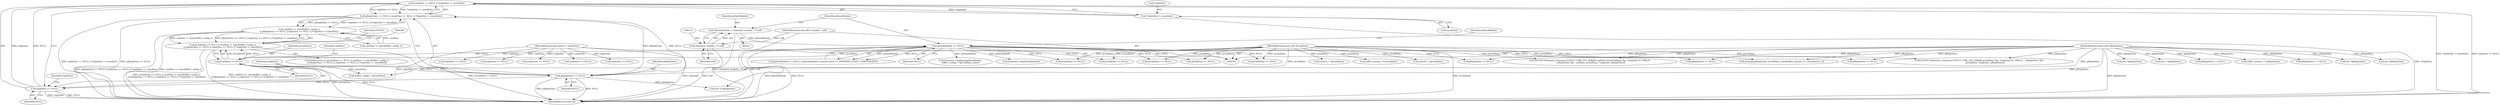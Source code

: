 digraph "0_Android_f490fc335772a9b14e78997486f4a572b0594c04@API" {
"1000184" [label="(Call,replySize == NULL || *replySize != sizeof(int))"];
"1000185" [label="(Call,replySize == NULL)"];
"1000105" [label="(MethodParameterIn,uint32_t *replySize)"];
"1000181" [label="(Call,pReplyData == NULL)"];
"1000106" [label="(MethodParameterIn,void *pReplyData)"];
"1000172" [label="(Call,pCmdData == NULL)"];
"1000104" [label="(MethodParameterIn,void *pCmdData)"];
"1000117" [label="(Call,pDwmModule == NULL)"];
"1000109" [label="(Call,*pDwmModule = (downmix_module_t *) self)"];
"1000111" [label="(Call,(downmix_module_t *) self)"];
"1000101" [label="(MethodParameterIn,effect_handle_t self)"];
"1000188" [label="(Call,*replySize != sizeof(int))"];
"1000180" [label="(Call,pReplyData == NULL || replySize == NULL || *replySize != sizeof(int))"];
"1000175" [label="(Call,cmdSize != sizeof(effect_config_t)\n || pReplyData == NULL || replySize == NULL || *replySize != sizeof(int))"];
"1000171" [label="(Call,pCmdData == NULL || cmdSize != sizeof(effect_config_t)\n || pReplyData == NULL || replySize == NULL || *replySize != sizeof(int))"];
"1000199" [label="(Call,(int *) pReplyData)"];
"1000491" [label="(Call,pCmdData == NULL)"];
"1000118" [label="(Identifier,pDwmModule)"];
"1000183" [label="(Identifier,NULL)"];
"1000149" [label="(Call,replySize == NULL)"];
"1000175" [label="(Call,cmdSize != sizeof(effect_config_t)\n || pReplyData == NULL || replySize == NULL || *replySize != sizeof(int))"];
"1000170" [label="(ControlStructure,if (pCmdData == NULL || cmdSize != sizeof(effect_config_t)\n || pReplyData == NULL || replySize == NULL || *replySize != sizeof(int)))"];
"1000440" [label="(Call,(int *)pReplyData)"];
"1000562" [label="(Call,pCmdData == NULL)"];
"1000119" [label="(Identifier,NULL)"];
"1000310" [label="(Call,ALOGV(\"Downmix_Command EFFECT_CMD_SET_PARAM cmdSize %d pCmdData %p, *replySize %\" PRIu32\n \", pReplyData %p\", cmdSize, pCmdData, *replySize, pReplyData))"];
"1000111" [label="(Call,(downmix_module_t *) self)"];
"1000113" [label="(Identifier,self)"];
"1000585" [label="(MethodReturn,static int)"];
"1000163" [label="(Call,(int *) pReplyData)"];
"1000202" [label="(Call,Downmix_Configure(pDwmModule,\n (effect_config_t *)pCmdData, false))"];
"1000509" [label="(Call,pCmdData == NULL)"];
"1000106" [label="(MethodParameterIn,void *pReplyData)"];
"1000172" [label="(Call,pCmdData == NULL)"];
"1000105" [label="(MethodParameterIn,uint32_t *replySize)"];
"1000266" [label="(Call,memcpy(pReplyData, pCmdData, sizeof(effect_param_t) + sizeof(int32_t)))"];
"1000533" [label="(Call,(uint32_t *)pCmdData)"];
"1000333" [label="(Call,pReplyData == NULL)"];
"1000263" [label="(Call,(effect_param_t *) pReplyData)"];
"1000180" [label="(Call,pReplyData == NULL || replySize == NULL || *replySize != sizeof(int))"];
"1000171" [label="(Call,pCmdData == NULL || cmdSize != sizeof(effect_config_t)\n || pReplyData == NULL || replySize == NULL || *replySize != sizeof(int))"];
"1000448" [label="(Call,pReplyData == NULL)"];
"1000173" [label="(Identifier,pCmdData)"];
"1000104" [label="(MethodParameterIn,void *pCmdData)"];
"1000189" [label="(Call,*replySize)"];
"1000241" [label="(Call,replySize == NULL)"];
"1000237" [label="(Call,pReplyData == NULL)"];
"1000186" [label="(Identifier,replySize)"];
"1000185" [label="(Call,replySize == NULL)"];
"1000117" [label="(Call,pDwmModule == NULL)"];
"1000174" [label="(Identifier,NULL)"];
"1000110" [label="(Identifier,pDwmModule)"];
"1000215" [label="(Call,ALOGV(\"Downmix_Command EFFECT_CMD_GET_PARAM pCmdData %p, *replySize %\" PRIu32 \", pReplyData: %p\",\n                pCmdData, *replySize, pReplyData))"];
"1000176" [label="(Call,cmdSize != sizeof(effect_config_t))"];
"1000181" [label="(Call,pReplyData == NULL)"];
"1000354" [label="(Call,(effect_param_t *) pCmdData)"];
"1000123" [label="(Identifier,pDwmModule)"];
"1000166" [label="(Call,Downmix_Init(pDwmModule))"];
"1000373" [label="(Call,(int *)pReplyData)"];
"1000116" [label="(Call,pDwmModule == NULL || pDwmModule->context.state == DOWNMIX_STATE_UNINITIALIZED)"];
"1000187" [label="(Identifier,NULL)"];
"1000184" [label="(Call,replySize == NULL || *replySize != sizeof(int))"];
"1000188" [label="(Call,*replySize != sizeof(int))"];
"1000547" [label="(Call,(uint32_t *)pCmdData)"];
"1000223" [label="(Call,pCmdData == NULL)"];
"1000107" [label="(Block,)"];
"1000190" [label="(Identifier,replySize)"];
"1000109" [label="(Call,*pDwmModule = (downmix_module_t *) self)"];
"1000191" [label="(Call,sizeof(int))"];
"1000319" [label="(Call,pCmdData == NULL)"];
"1000177" [label="(Identifier,cmdSize)"];
"1000196" [label="(Identifier,EINVAL)"];
"1000405" [label="(Call,pReplyData == NULL)"];
"1000483" [label="(Call,(int *)pReplyData)"];
"1000204" [label="(Call,(effect_config_t *)pCmdData)"];
"1000452" [label="(Call,replySize == NULL)"];
"1000182" [label="(Identifier,pReplyData)"];
"1000409" [label="(Call,replySize == NULL)"];
"1000101" [label="(MethodParameterIn,effect_handle_t self)"];
"1000337" [label="(Call,replySize == NULL)"];
"1000145" [label="(Call,pReplyData == NULL)"];
"1000184" -> "1000180"  [label="AST: "];
"1000184" -> "1000185"  [label="CFG: "];
"1000184" -> "1000188"  [label="CFG: "];
"1000185" -> "1000184"  [label="AST: "];
"1000188" -> "1000184"  [label="AST: "];
"1000180" -> "1000184"  [label="CFG: "];
"1000184" -> "1000585"  [label="DDG: *replySize != sizeof(int)"];
"1000184" -> "1000585"  [label="DDG: replySize == NULL"];
"1000184" -> "1000180"  [label="DDG: replySize == NULL"];
"1000184" -> "1000180"  [label="DDG: *replySize != sizeof(int)"];
"1000185" -> "1000184"  [label="DDG: replySize"];
"1000185" -> "1000184"  [label="DDG: NULL"];
"1000188" -> "1000184"  [label="DDG: *replySize"];
"1000185" -> "1000187"  [label="CFG: "];
"1000186" -> "1000185"  [label="AST: "];
"1000187" -> "1000185"  [label="AST: "];
"1000190" -> "1000185"  [label="CFG: "];
"1000185" -> "1000585"  [label="DDG: replySize"];
"1000185" -> "1000585"  [label="DDG: NULL"];
"1000105" -> "1000185"  [label="DDG: replySize"];
"1000181" -> "1000185"  [label="DDG: NULL"];
"1000105" -> "1000100"  [label="AST: "];
"1000105" -> "1000585"  [label="DDG: replySize"];
"1000105" -> "1000149"  [label="DDG: replySize"];
"1000105" -> "1000241"  [label="DDG: replySize"];
"1000105" -> "1000337"  [label="DDG: replySize"];
"1000105" -> "1000409"  [label="DDG: replySize"];
"1000105" -> "1000452"  [label="DDG: replySize"];
"1000181" -> "1000180"  [label="AST: "];
"1000181" -> "1000183"  [label="CFG: "];
"1000182" -> "1000181"  [label="AST: "];
"1000183" -> "1000181"  [label="AST: "];
"1000186" -> "1000181"  [label="CFG: "];
"1000180" -> "1000181"  [label="CFG: "];
"1000181" -> "1000585"  [label="DDG: pReplyData"];
"1000181" -> "1000585"  [label="DDG: NULL"];
"1000181" -> "1000180"  [label="DDG: pReplyData"];
"1000181" -> "1000180"  [label="DDG: NULL"];
"1000106" -> "1000181"  [label="DDG: pReplyData"];
"1000172" -> "1000181"  [label="DDG: NULL"];
"1000181" -> "1000199"  [label="DDG: pReplyData"];
"1000106" -> "1000100"  [label="AST: "];
"1000106" -> "1000585"  [label="DDG: pReplyData"];
"1000106" -> "1000145"  [label="DDG: pReplyData"];
"1000106" -> "1000163"  [label="DDG: pReplyData"];
"1000106" -> "1000199"  [label="DDG: pReplyData"];
"1000106" -> "1000215"  [label="DDG: pReplyData"];
"1000106" -> "1000237"  [label="DDG: pReplyData"];
"1000106" -> "1000263"  [label="DDG: pReplyData"];
"1000106" -> "1000266"  [label="DDG: pReplyData"];
"1000106" -> "1000310"  [label="DDG: pReplyData"];
"1000106" -> "1000333"  [label="DDG: pReplyData"];
"1000106" -> "1000373"  [label="DDG: pReplyData"];
"1000106" -> "1000405"  [label="DDG: pReplyData"];
"1000106" -> "1000440"  [label="DDG: pReplyData"];
"1000106" -> "1000448"  [label="DDG: pReplyData"];
"1000106" -> "1000483"  [label="DDG: pReplyData"];
"1000172" -> "1000171"  [label="AST: "];
"1000172" -> "1000174"  [label="CFG: "];
"1000173" -> "1000172"  [label="AST: "];
"1000174" -> "1000172"  [label="AST: "];
"1000177" -> "1000172"  [label="CFG: "];
"1000171" -> "1000172"  [label="CFG: "];
"1000172" -> "1000585"  [label="DDG: pCmdData"];
"1000172" -> "1000585"  [label="DDG: NULL"];
"1000172" -> "1000171"  [label="DDG: pCmdData"];
"1000172" -> "1000171"  [label="DDG: NULL"];
"1000104" -> "1000172"  [label="DDG: pCmdData"];
"1000117" -> "1000172"  [label="DDG: NULL"];
"1000172" -> "1000204"  [label="DDG: pCmdData"];
"1000104" -> "1000100"  [label="AST: "];
"1000104" -> "1000585"  [label="DDG: pCmdData"];
"1000104" -> "1000204"  [label="DDG: pCmdData"];
"1000104" -> "1000215"  [label="DDG: pCmdData"];
"1000104" -> "1000223"  [label="DDG: pCmdData"];
"1000104" -> "1000266"  [label="DDG: pCmdData"];
"1000104" -> "1000310"  [label="DDG: pCmdData"];
"1000104" -> "1000319"  [label="DDG: pCmdData"];
"1000104" -> "1000354"  [label="DDG: pCmdData"];
"1000104" -> "1000491"  [label="DDG: pCmdData"];
"1000104" -> "1000509"  [label="DDG: pCmdData"];
"1000104" -> "1000533"  [label="DDG: pCmdData"];
"1000104" -> "1000547"  [label="DDG: pCmdData"];
"1000104" -> "1000562"  [label="DDG: pCmdData"];
"1000117" -> "1000116"  [label="AST: "];
"1000117" -> "1000119"  [label="CFG: "];
"1000118" -> "1000117"  [label="AST: "];
"1000119" -> "1000117"  [label="AST: "];
"1000123" -> "1000117"  [label="CFG: "];
"1000116" -> "1000117"  [label="CFG: "];
"1000117" -> "1000585"  [label="DDG: pDwmModule"];
"1000117" -> "1000585"  [label="DDG: NULL"];
"1000117" -> "1000116"  [label="DDG: pDwmModule"];
"1000117" -> "1000116"  [label="DDG: NULL"];
"1000109" -> "1000117"  [label="DDG: pDwmModule"];
"1000117" -> "1000145"  [label="DDG: NULL"];
"1000117" -> "1000166"  [label="DDG: pDwmModule"];
"1000117" -> "1000202"  [label="DDG: pDwmModule"];
"1000117" -> "1000223"  [label="DDG: NULL"];
"1000117" -> "1000319"  [label="DDG: NULL"];
"1000117" -> "1000405"  [label="DDG: NULL"];
"1000117" -> "1000448"  [label="DDG: NULL"];
"1000117" -> "1000491"  [label="DDG: NULL"];
"1000117" -> "1000509"  [label="DDG: NULL"];
"1000117" -> "1000562"  [label="DDG: NULL"];
"1000109" -> "1000107"  [label="AST: "];
"1000109" -> "1000111"  [label="CFG: "];
"1000110" -> "1000109"  [label="AST: "];
"1000111" -> "1000109"  [label="AST: "];
"1000118" -> "1000109"  [label="CFG: "];
"1000109" -> "1000585"  [label="DDG: (downmix_module_t *) self"];
"1000111" -> "1000109"  [label="DDG: self"];
"1000111" -> "1000113"  [label="CFG: "];
"1000112" -> "1000111"  [label="AST: "];
"1000113" -> "1000111"  [label="AST: "];
"1000111" -> "1000585"  [label="DDG: self"];
"1000101" -> "1000111"  [label="DDG: self"];
"1000101" -> "1000100"  [label="AST: "];
"1000101" -> "1000585"  [label="DDG: self"];
"1000188" -> "1000191"  [label="CFG: "];
"1000189" -> "1000188"  [label="AST: "];
"1000191" -> "1000188"  [label="AST: "];
"1000188" -> "1000585"  [label="DDG: *replySize"];
"1000180" -> "1000175"  [label="AST: "];
"1000175" -> "1000180"  [label="CFG: "];
"1000180" -> "1000585"  [label="DDG: replySize == NULL || *replySize != sizeof(int)"];
"1000180" -> "1000585"  [label="DDG: pReplyData == NULL"];
"1000180" -> "1000175"  [label="DDG: pReplyData == NULL"];
"1000180" -> "1000175"  [label="DDG: replySize == NULL || *replySize != sizeof(int)"];
"1000175" -> "1000171"  [label="AST: "];
"1000175" -> "1000176"  [label="CFG: "];
"1000176" -> "1000175"  [label="AST: "];
"1000171" -> "1000175"  [label="CFG: "];
"1000175" -> "1000585"  [label="DDG: pReplyData == NULL || replySize == NULL || *replySize != sizeof(int)"];
"1000175" -> "1000585"  [label="DDG: cmdSize != sizeof(effect_config_t)"];
"1000175" -> "1000171"  [label="DDG: cmdSize != sizeof(effect_config_t)"];
"1000175" -> "1000171"  [label="DDG: pReplyData == NULL || replySize == NULL || *replySize != sizeof(int)"];
"1000176" -> "1000175"  [label="DDG: cmdSize"];
"1000171" -> "1000170"  [label="AST: "];
"1000196" -> "1000171"  [label="CFG: "];
"1000200" -> "1000171"  [label="CFG: "];
"1000171" -> "1000585"  [label="DDG: pCmdData == NULL"];
"1000171" -> "1000585"  [label="DDG: pCmdData == NULL || cmdSize != sizeof(effect_config_t)\n || pReplyData == NULL || replySize == NULL || *replySize != sizeof(int)"];
"1000171" -> "1000585"  [label="DDG: cmdSize != sizeof(effect_config_t)\n || pReplyData == NULL || replySize == NULL || *replySize != sizeof(int)"];
}
